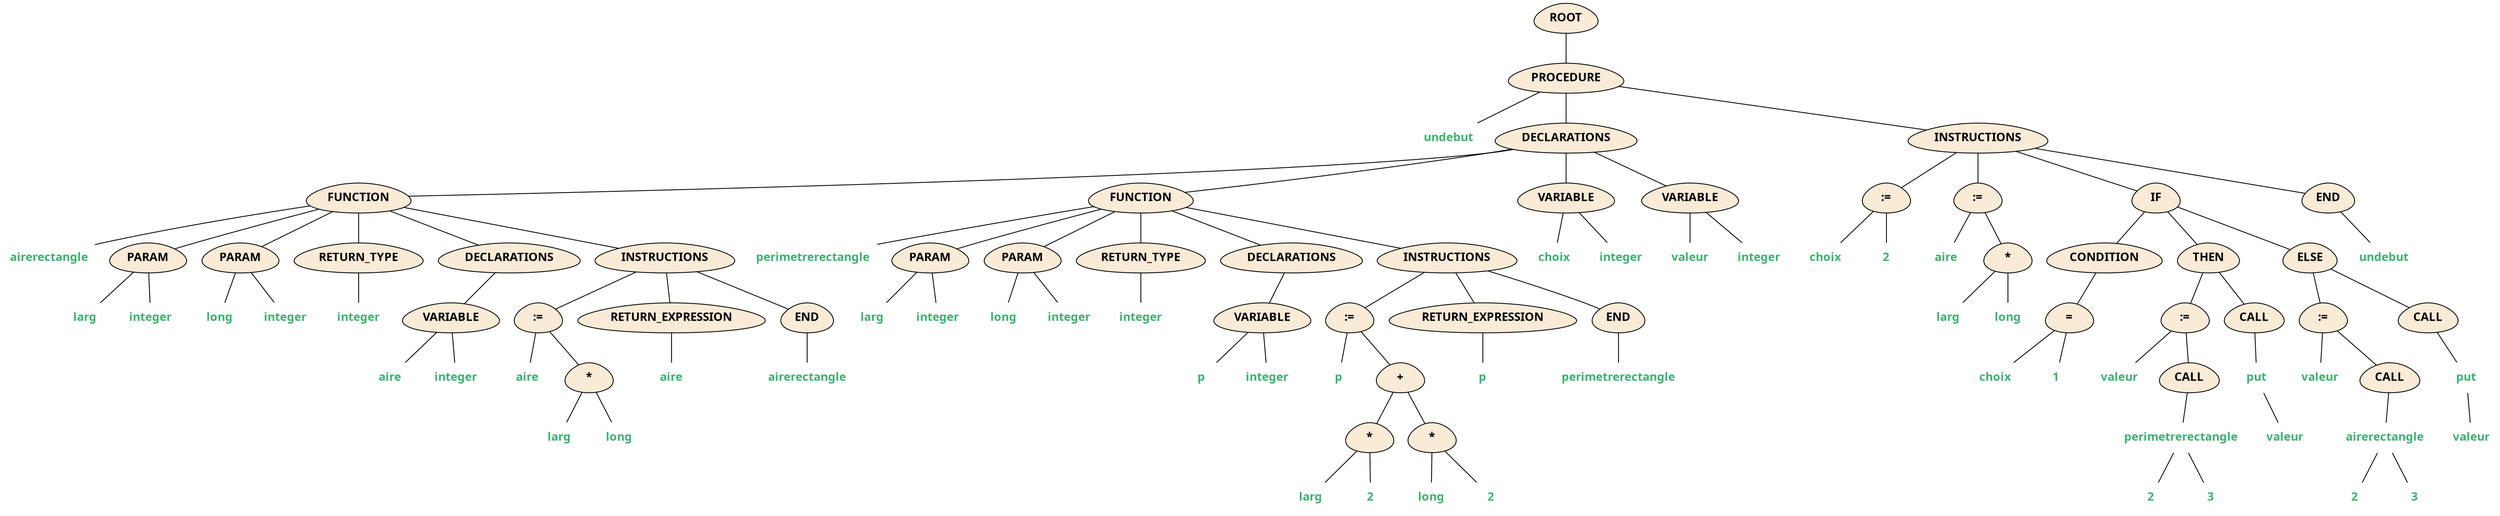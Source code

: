 graph
	{
		fontname="Helvetica bold,bold"
		node [fontname="Helvetica bold,bold"]
		edge [fontname="Helvetica,Arial,sans-serif"]
		{
			label="AST"
			node0;
			node0 [label="ROOT" shape=egg fontcolor=black style=filled fillcolor=antiquewhite];
			node1;
			node1 [label="PROCEDURE" shape=egg fontcolor=black style=filled fillcolor=antiquewhite];
			node0 -- node1;
			node2;
			node2 [label="undebut" shape=plaintext fontcolor=mediumseagreen];
			node1 -- node2;
			node3;
			node3 [label="DECLARATIONS" shape=egg fontcolor=black style=filled fillcolor=antiquewhite];
			node1 -- node3;
			node4;
			node4 [label="FUNCTION" shape=egg fontcolor=black style=filled fillcolor=antiquewhite];
			node3 -- node4;
			node5;
			node5 [label="airerectangle" shape=plaintext fontcolor=mediumseagreen];
			node4 -- node5;
			node6;
			node6 [label="PARAM" shape=egg fontcolor=black style=filled fillcolor=antiquewhite];
			node4 -- node6;
			node7;
			node7 [label="larg" shape=plaintext fontcolor=mediumseagreen];
			node6 -- node7;
			node8;
			node8 [label="integer" shape=plaintext fontcolor=mediumseagreen];
			node6 -- node8;
			node9;
			node9 [label="PARAM" shape=egg fontcolor=black style=filled fillcolor=antiquewhite];
			node4 -- node9;
			node10;
			node10 [label="long" shape=plaintext fontcolor=mediumseagreen];
			node9 -- node10;
			node11;
			node11 [label="integer" shape=plaintext fontcolor=mediumseagreen];
			node9 -- node11;
			node12;
			node12 [label="RETURN_TYPE" shape=egg fontcolor=black style=filled fillcolor=antiquewhite];
			node4 -- node12;
			node13;
			node13 [label="integer" shape=plaintext fontcolor=mediumseagreen];
			node12 -- node13;
			node14;
			node14 [label="DECLARATIONS" shape=egg fontcolor=black style=filled fillcolor=antiquewhite];
			node4 -- node14;
			node15;
			node15 [label="VARIABLE" shape=egg fontcolor=black style=filled fillcolor=antiquewhite];
			node14 -- node15;
			node16;
			node16 [label="aire" shape=plaintext fontcolor=mediumseagreen];
			node15 -- node16;
			node17;
			node17 [label="integer" shape=plaintext fontcolor=mediumseagreen];
			node15 -- node17;
			node18;
			node18 [label="INSTRUCTIONS" shape=egg fontcolor=black style=filled fillcolor=antiquewhite];
			node4 -- node18;
			node19;
			node19 [label="aire" shape=plaintext fontcolor=mediumseagreen];
			node20;
			node20 [label="larg" shape=plaintext fontcolor=mediumseagreen];
			node21;
			node21 [label="long" shape=plaintext fontcolor=mediumseagreen];
			node22;
			node22 [label="*" shape=egg fontcolor=black style=filled fillcolor=antiquewhite];
			node22 -- node21;
			node22 -- node20;
			node23;
			node23 [label=":=" shape=egg fontcolor=black style=filled fillcolor=antiquewhite];
			node18 -- node23;
			node23 -- node19;
			node23 -- node22;
			node24;
			node24 [label="RETURN_EXPRESSION" shape=egg fontcolor=black style=filled fillcolor=antiquewhite];
			node18 -- node24;
			node25;
			node25 [label="aire" shape=plaintext fontcolor=mediumseagreen];
			node24 -- node25;
			node26;
			node26 [label="END" shape=egg fontcolor=black style=filled fillcolor=antiquewhite];
			node18 -- node26;
			node27;
			node27 [label="airerectangle" shape=plaintext fontcolor=mediumseagreen];
			node26 -- node27;
			node28;
			node28 [label="FUNCTION" shape=egg fontcolor=black style=filled fillcolor=antiquewhite];
			node3 -- node28;
			node29;
			node29 [label="perimetrerectangle" shape=plaintext fontcolor=mediumseagreen];
			node28 -- node29;
			node30;
			node30 [label="PARAM" shape=egg fontcolor=black style=filled fillcolor=antiquewhite];
			node28 -- node30;
			node31;
			node31 [label="larg" shape=plaintext fontcolor=mediumseagreen];
			node30 -- node31;
			node32;
			node32 [label="integer" shape=plaintext fontcolor=mediumseagreen];
			node30 -- node32;
			node33;
			node33 [label="PARAM" shape=egg fontcolor=black style=filled fillcolor=antiquewhite];
			node28 -- node33;
			node34;
			node34 [label="long" shape=plaintext fontcolor=mediumseagreen];
			node33 -- node34;
			node35;
			node35 [label="integer" shape=plaintext fontcolor=mediumseagreen];
			node33 -- node35;
			node36;
			node36 [label="RETURN_TYPE" shape=egg fontcolor=black style=filled fillcolor=antiquewhite];
			node28 -- node36;
			node37;
			node37 [label="integer" shape=plaintext fontcolor=mediumseagreen];
			node36 -- node37;
			node38;
			node38 [label="DECLARATIONS" shape=egg fontcolor=black style=filled fillcolor=antiquewhite];
			node28 -- node38;
			node39;
			node39 [label="VARIABLE" shape=egg fontcolor=black style=filled fillcolor=antiquewhite];
			node38 -- node39;
			node40;
			node40 [label="p" shape=plaintext fontcolor=mediumseagreen];
			node39 -- node40;
			node41;
			node41 [label="integer" shape=plaintext fontcolor=mediumseagreen];
			node39 -- node41;
			node42;
			node42 [label="INSTRUCTIONS" shape=egg fontcolor=black style=filled fillcolor=antiquewhite];
			node28 -- node42;
			node43;
			node43 [label="p" shape=plaintext fontcolor=mediumseagreen];
			node44;
			node44 [label="larg" shape=plaintext fontcolor=mediumseagreen];
			node45;
			node45 [label="2" shape=plaintext fontcolor=mediumseagreen];
			node46;
			node46 [label="*" shape=egg fontcolor=black style=filled fillcolor=antiquewhite];
			node46 -- node45;
			node46 -- node44;
			node47;
			node47 [label="long" shape=plaintext fontcolor=mediumseagreen];
			node48;
			node48 [label="2" shape=plaintext fontcolor=mediumseagreen];
			node49;
			node49 [label="*" shape=egg fontcolor=black style=filled fillcolor=antiquewhite];
			node49 -- node48;
			node49 -- node47;
			node50;
			node50 [label="+" shape=egg fontcolor=black style=filled fillcolor=antiquewhite];
			node50 -- node46;
			node50 -- node49;
			node51;
			node51 [label=":=" shape=egg fontcolor=black style=filled fillcolor=antiquewhite];
			node42 -- node51;
			node51 -- node43;
			node51 -- node50;
			node52;
			node52 [label="RETURN_EXPRESSION" shape=egg fontcolor=black style=filled fillcolor=antiquewhite];
			node42 -- node52;
			node53;
			node53 [label="p" shape=plaintext fontcolor=mediumseagreen];
			node52 -- node53;
			node54;
			node54 [label="END" shape=egg fontcolor=black style=filled fillcolor=antiquewhite];
			node42 -- node54;
			node55;
			node55 [label="perimetrerectangle" shape=plaintext fontcolor=mediumseagreen];
			node54 -- node55;
			node56;
			node56 [label="VARIABLE" shape=egg fontcolor=black style=filled fillcolor=antiquewhite];
			node3 -- node56;
			node57;
			node57 [label="choix" shape=plaintext fontcolor=mediumseagreen];
			node56 -- node57;
			node58;
			node58 [label="integer" shape=plaintext fontcolor=mediumseagreen];
			node56 -- node58;
			node59;
			node59 [label="VARIABLE" shape=egg fontcolor=black style=filled fillcolor=antiquewhite];
			node3 -- node59;
			node60;
			node60 [label="valeur" shape=plaintext fontcolor=mediumseagreen];
			node59 -- node60;
			node61;
			node61 [label="integer" shape=plaintext fontcolor=mediumseagreen];
			node59 -- node61;
			node62;
			node62 [label="INSTRUCTIONS" shape=egg fontcolor=black style=filled fillcolor=antiquewhite];
			node1 -- node62;
			node63;
			node63 [label="choix" shape=plaintext fontcolor=mediumseagreen];
			node64;
			node64 [label="2" shape=plaintext fontcolor=mediumseagreen];
			node65;
			node65 [label=":=" shape=egg fontcolor=black style=filled fillcolor=antiquewhite];
			node62 -- node65;
			node65 -- node63;
			node65 -- node64;
			node66;
			node66 [label="aire" shape=plaintext fontcolor=mediumseagreen];
			node67;
			node67 [label="larg" shape=plaintext fontcolor=mediumseagreen];
			node68;
			node68 [label="long" shape=plaintext fontcolor=mediumseagreen];
			node69;
			node69 [label="*" shape=egg fontcolor=black style=filled fillcolor=antiquewhite];
			node69 -- node68;
			node69 -- node67;
			node70;
			node70 [label=":=" shape=egg fontcolor=black style=filled fillcolor=antiquewhite];
			node62 -- node70;
			node70 -- node66;
			node70 -- node69;
			node71;
			node71 [label="IF" shape=egg fontcolor=black style=filled fillcolor=antiquewhite];
			node62 -- node71;
			node72;
			node72 [label="CONDITION" shape=egg fontcolor=black style=filled fillcolor=antiquewhite];
			node71 -- node72;
			node73;
			node73 [label="choix" shape=plaintext fontcolor=mediumseagreen];
			node74;
			node74 [label="1" shape=plaintext fontcolor=mediumseagreen];
			node75;
			node75 [label="=" shape=egg fontcolor=black style=filled fillcolor=antiquewhite];
			node75 -- node74;
			node75 -- node73;
			node72 -- node75;
			node76;
			node76 [label="THEN" shape=egg fontcolor=black style=filled fillcolor=antiquewhite];
			node71 -- node76;
			node77;
			node77 [label="valeur" shape=plaintext fontcolor=mediumseagreen];
			node78;
			node78 [label="perimetrerectangle" shape=plaintext fontcolor=mediumseagreen];
			node79;
			node79 [label="CALL" shape=egg fontcolor=black style=filled fillcolor=antiquewhite];
			node79 -- node78;
			node80;
			node80 [label="2" shape=plaintext fontcolor=mediumseagreen];
			node78 -- node80;
			node81;
			node81 [label="3" shape=plaintext fontcolor=mediumseagreen];
			node78 -- node81;
			node82;
			node82 [label=":=" shape=egg fontcolor=black style=filled fillcolor=antiquewhite];
			node76 -- node82;
			node82 -- node77;
			node82 -- node79;
			node83;
			node83 [label="put" shape=plaintext fontcolor=mediumseagreen];
			node84;
			node84 [label="CALL" shape=egg fontcolor=black style=filled fillcolor=antiquewhite];
			node84 -- node83;
			node85;
			node85 [label="valeur" shape=plaintext fontcolor=mediumseagreen];
			node83 -- node85;
			node76 -- node84;
			node86;
			node86 [label="ELSE" shape=egg fontcolor=black style=filled fillcolor=antiquewhite];
			node71 -- node86;
			node87;
			node87 [label="valeur" shape=plaintext fontcolor=mediumseagreen];
			node88;
			node88 [label="airerectangle" shape=plaintext fontcolor=mediumseagreen];
			node89;
			node89 [label="CALL" shape=egg fontcolor=black style=filled fillcolor=antiquewhite];
			node89 -- node88;
			node90;
			node90 [label="2" shape=plaintext fontcolor=mediumseagreen];
			node88 -- node90;
			node91;
			node91 [label="3" shape=plaintext fontcolor=mediumseagreen];
			node88 -- node91;
			node92;
			node92 [label=":=" shape=egg fontcolor=black style=filled fillcolor=antiquewhite];
			node86 -- node92;
			node92 -- node87;
			node92 -- node89;
			node93;
			node93 [label="put" shape=plaintext fontcolor=mediumseagreen];
			node94;
			node94 [label="CALL" shape=egg fontcolor=black style=filled fillcolor=antiquewhite];
			node94 -- node93;
			node95;
			node95 [label="valeur" shape=plaintext fontcolor=mediumseagreen];
			node93 -- node95;
			node86 -- node94;
			node96;
			node96 [label="END" shape=egg fontcolor=black style=filled fillcolor=antiquewhite];
			node62 -- node96;
			node97;
			node97 [label="undebut" shape=plaintext fontcolor=mediumseagreen];
			node96 -- node97;
		}
	}